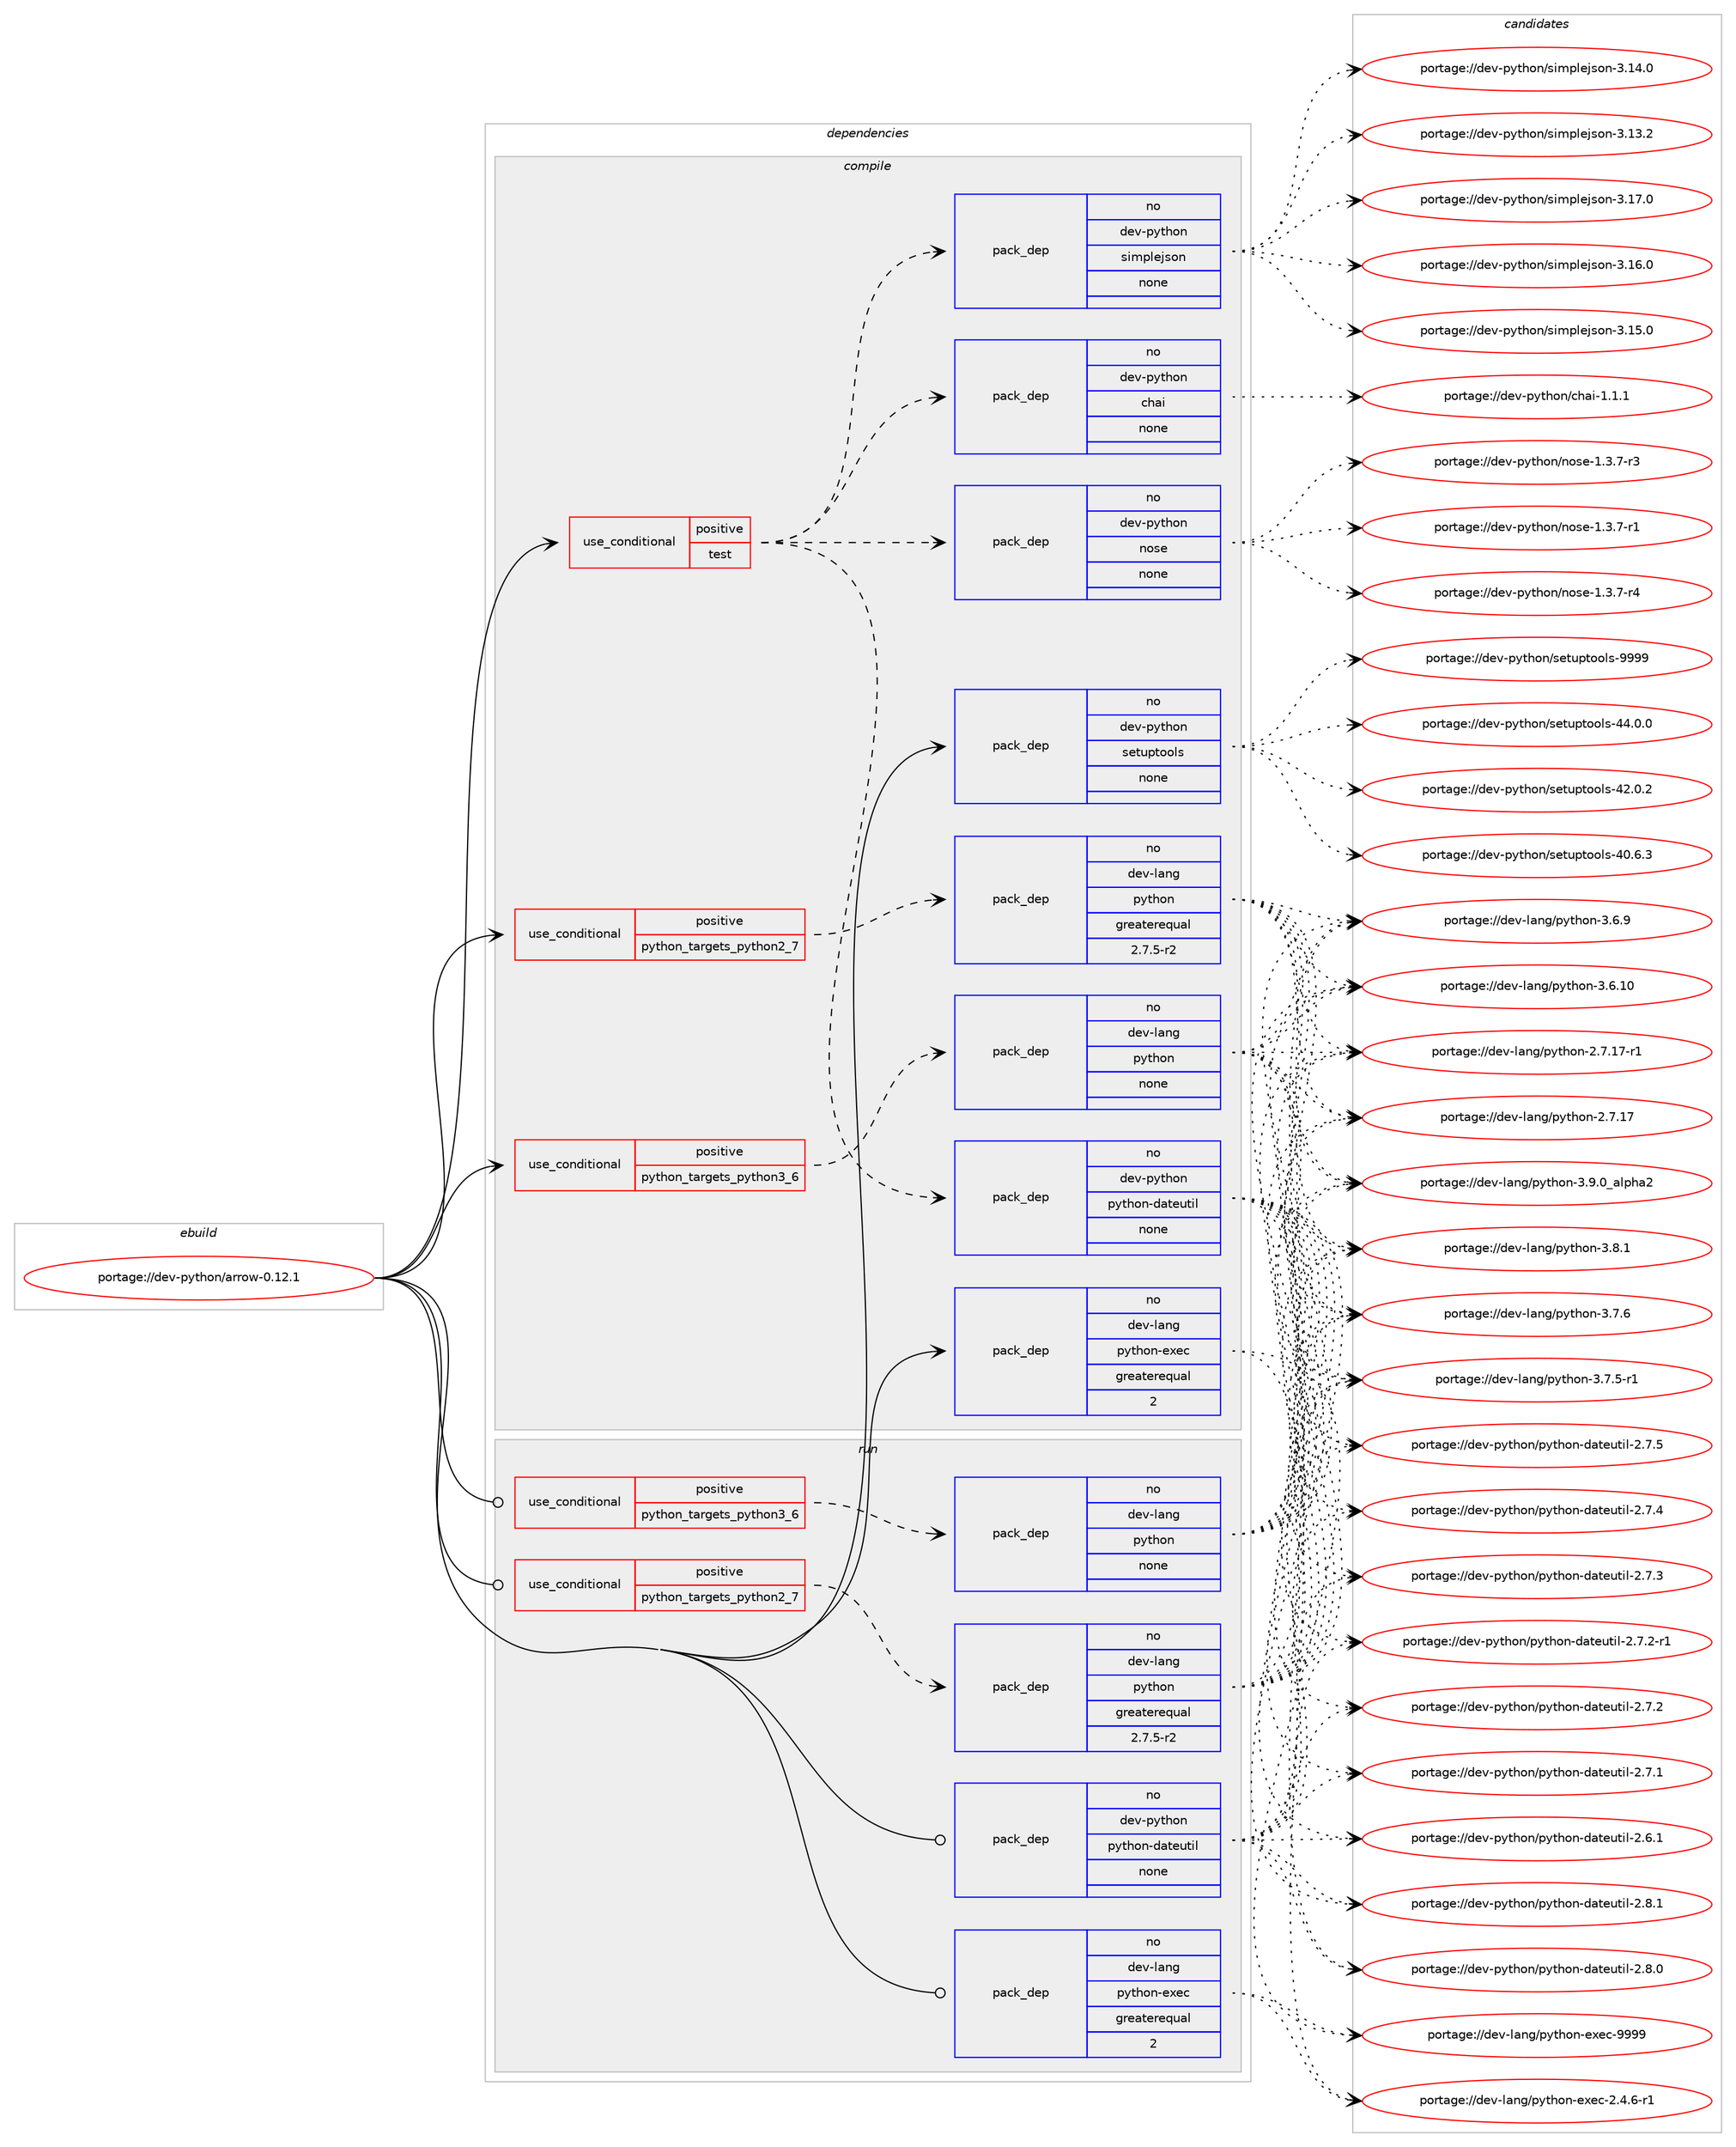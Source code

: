 digraph prolog {

# *************
# Graph options
# *************

newrank=true;
concentrate=true;
compound=true;
graph [rankdir=LR,fontname=Helvetica,fontsize=10,ranksep=1.5];#, ranksep=2.5, nodesep=0.2];
edge  [arrowhead=vee];
node  [fontname=Helvetica,fontsize=10];

# **********
# The ebuild
# **********

subgraph cluster_leftcol {
color=gray;
label=<<i>ebuild</i>>;
id [label="portage://dev-python/arrow-0.12.1", color=red, width=4, href="../dev-python/arrow-0.12.1.svg"];
}

# ****************
# The dependencies
# ****************

subgraph cluster_midcol {
color=gray;
label=<<i>dependencies</i>>;
subgraph cluster_compile {
fillcolor="#eeeeee";
style=filled;
label=<<i>compile</i>>;
subgraph cond118944 {
dependency471407 [label=<<TABLE BORDER="0" CELLBORDER="1" CELLSPACING="0" CELLPADDING="4"><TR><TD ROWSPAN="3" CELLPADDING="10">use_conditional</TD></TR><TR><TD>positive</TD></TR><TR><TD>python_targets_python2_7</TD></TR></TABLE>>, shape=none, color=red];
subgraph pack347448 {
dependency471408 [label=<<TABLE BORDER="0" CELLBORDER="1" CELLSPACING="0" CELLPADDING="4" WIDTH="220"><TR><TD ROWSPAN="6" CELLPADDING="30">pack_dep</TD></TR><TR><TD WIDTH="110">no</TD></TR><TR><TD>dev-lang</TD></TR><TR><TD>python</TD></TR><TR><TD>greaterequal</TD></TR><TR><TD>2.7.5-r2</TD></TR></TABLE>>, shape=none, color=blue];
}
dependency471407:e -> dependency471408:w [weight=20,style="dashed",arrowhead="vee"];
}
id:e -> dependency471407:w [weight=20,style="solid",arrowhead="vee"];
subgraph cond118945 {
dependency471409 [label=<<TABLE BORDER="0" CELLBORDER="1" CELLSPACING="0" CELLPADDING="4"><TR><TD ROWSPAN="3" CELLPADDING="10">use_conditional</TD></TR><TR><TD>positive</TD></TR><TR><TD>python_targets_python3_6</TD></TR></TABLE>>, shape=none, color=red];
subgraph pack347449 {
dependency471410 [label=<<TABLE BORDER="0" CELLBORDER="1" CELLSPACING="0" CELLPADDING="4" WIDTH="220"><TR><TD ROWSPAN="6" CELLPADDING="30">pack_dep</TD></TR><TR><TD WIDTH="110">no</TD></TR><TR><TD>dev-lang</TD></TR><TR><TD>python</TD></TR><TR><TD>none</TD></TR><TR><TD></TD></TR></TABLE>>, shape=none, color=blue];
}
dependency471409:e -> dependency471410:w [weight=20,style="dashed",arrowhead="vee"];
}
id:e -> dependency471409:w [weight=20,style="solid",arrowhead="vee"];
subgraph cond118946 {
dependency471411 [label=<<TABLE BORDER="0" CELLBORDER="1" CELLSPACING="0" CELLPADDING="4"><TR><TD ROWSPAN="3" CELLPADDING="10">use_conditional</TD></TR><TR><TD>positive</TD></TR><TR><TD>test</TD></TR></TABLE>>, shape=none, color=red];
subgraph pack347450 {
dependency471412 [label=<<TABLE BORDER="0" CELLBORDER="1" CELLSPACING="0" CELLPADDING="4" WIDTH="220"><TR><TD ROWSPAN="6" CELLPADDING="30">pack_dep</TD></TR><TR><TD WIDTH="110">no</TD></TR><TR><TD>dev-python</TD></TR><TR><TD>nose</TD></TR><TR><TD>none</TD></TR><TR><TD></TD></TR></TABLE>>, shape=none, color=blue];
}
dependency471411:e -> dependency471412:w [weight=20,style="dashed",arrowhead="vee"];
subgraph pack347451 {
dependency471413 [label=<<TABLE BORDER="0" CELLBORDER="1" CELLSPACING="0" CELLPADDING="4" WIDTH="220"><TR><TD ROWSPAN="6" CELLPADDING="30">pack_dep</TD></TR><TR><TD WIDTH="110">no</TD></TR><TR><TD>dev-python</TD></TR><TR><TD>chai</TD></TR><TR><TD>none</TD></TR><TR><TD></TD></TR></TABLE>>, shape=none, color=blue];
}
dependency471411:e -> dependency471413:w [weight=20,style="dashed",arrowhead="vee"];
subgraph pack347452 {
dependency471414 [label=<<TABLE BORDER="0" CELLBORDER="1" CELLSPACING="0" CELLPADDING="4" WIDTH="220"><TR><TD ROWSPAN="6" CELLPADDING="30">pack_dep</TD></TR><TR><TD WIDTH="110">no</TD></TR><TR><TD>dev-python</TD></TR><TR><TD>simplejson</TD></TR><TR><TD>none</TD></TR><TR><TD></TD></TR></TABLE>>, shape=none, color=blue];
}
dependency471411:e -> dependency471414:w [weight=20,style="dashed",arrowhead="vee"];
subgraph pack347453 {
dependency471415 [label=<<TABLE BORDER="0" CELLBORDER="1" CELLSPACING="0" CELLPADDING="4" WIDTH="220"><TR><TD ROWSPAN="6" CELLPADDING="30">pack_dep</TD></TR><TR><TD WIDTH="110">no</TD></TR><TR><TD>dev-python</TD></TR><TR><TD>python-dateutil</TD></TR><TR><TD>none</TD></TR><TR><TD></TD></TR></TABLE>>, shape=none, color=blue];
}
dependency471411:e -> dependency471415:w [weight=20,style="dashed",arrowhead="vee"];
}
id:e -> dependency471411:w [weight=20,style="solid",arrowhead="vee"];
subgraph pack347454 {
dependency471416 [label=<<TABLE BORDER="0" CELLBORDER="1" CELLSPACING="0" CELLPADDING="4" WIDTH="220"><TR><TD ROWSPAN="6" CELLPADDING="30">pack_dep</TD></TR><TR><TD WIDTH="110">no</TD></TR><TR><TD>dev-lang</TD></TR><TR><TD>python-exec</TD></TR><TR><TD>greaterequal</TD></TR><TR><TD>2</TD></TR></TABLE>>, shape=none, color=blue];
}
id:e -> dependency471416:w [weight=20,style="solid",arrowhead="vee"];
subgraph pack347455 {
dependency471417 [label=<<TABLE BORDER="0" CELLBORDER="1" CELLSPACING="0" CELLPADDING="4" WIDTH="220"><TR><TD ROWSPAN="6" CELLPADDING="30">pack_dep</TD></TR><TR><TD WIDTH="110">no</TD></TR><TR><TD>dev-python</TD></TR><TR><TD>setuptools</TD></TR><TR><TD>none</TD></TR><TR><TD></TD></TR></TABLE>>, shape=none, color=blue];
}
id:e -> dependency471417:w [weight=20,style="solid",arrowhead="vee"];
}
subgraph cluster_compileandrun {
fillcolor="#eeeeee";
style=filled;
label=<<i>compile and run</i>>;
}
subgraph cluster_run {
fillcolor="#eeeeee";
style=filled;
label=<<i>run</i>>;
subgraph cond118947 {
dependency471418 [label=<<TABLE BORDER="0" CELLBORDER="1" CELLSPACING="0" CELLPADDING="4"><TR><TD ROWSPAN="3" CELLPADDING="10">use_conditional</TD></TR><TR><TD>positive</TD></TR><TR><TD>python_targets_python2_7</TD></TR></TABLE>>, shape=none, color=red];
subgraph pack347456 {
dependency471419 [label=<<TABLE BORDER="0" CELLBORDER="1" CELLSPACING="0" CELLPADDING="4" WIDTH="220"><TR><TD ROWSPAN="6" CELLPADDING="30">pack_dep</TD></TR><TR><TD WIDTH="110">no</TD></TR><TR><TD>dev-lang</TD></TR><TR><TD>python</TD></TR><TR><TD>greaterequal</TD></TR><TR><TD>2.7.5-r2</TD></TR></TABLE>>, shape=none, color=blue];
}
dependency471418:e -> dependency471419:w [weight=20,style="dashed",arrowhead="vee"];
}
id:e -> dependency471418:w [weight=20,style="solid",arrowhead="odot"];
subgraph cond118948 {
dependency471420 [label=<<TABLE BORDER="0" CELLBORDER="1" CELLSPACING="0" CELLPADDING="4"><TR><TD ROWSPAN="3" CELLPADDING="10">use_conditional</TD></TR><TR><TD>positive</TD></TR><TR><TD>python_targets_python3_6</TD></TR></TABLE>>, shape=none, color=red];
subgraph pack347457 {
dependency471421 [label=<<TABLE BORDER="0" CELLBORDER="1" CELLSPACING="0" CELLPADDING="4" WIDTH="220"><TR><TD ROWSPAN="6" CELLPADDING="30">pack_dep</TD></TR><TR><TD WIDTH="110">no</TD></TR><TR><TD>dev-lang</TD></TR><TR><TD>python</TD></TR><TR><TD>none</TD></TR><TR><TD></TD></TR></TABLE>>, shape=none, color=blue];
}
dependency471420:e -> dependency471421:w [weight=20,style="dashed",arrowhead="vee"];
}
id:e -> dependency471420:w [weight=20,style="solid",arrowhead="odot"];
subgraph pack347458 {
dependency471422 [label=<<TABLE BORDER="0" CELLBORDER="1" CELLSPACING="0" CELLPADDING="4" WIDTH="220"><TR><TD ROWSPAN="6" CELLPADDING="30">pack_dep</TD></TR><TR><TD WIDTH="110">no</TD></TR><TR><TD>dev-lang</TD></TR><TR><TD>python-exec</TD></TR><TR><TD>greaterequal</TD></TR><TR><TD>2</TD></TR></TABLE>>, shape=none, color=blue];
}
id:e -> dependency471422:w [weight=20,style="solid",arrowhead="odot"];
subgraph pack347459 {
dependency471423 [label=<<TABLE BORDER="0" CELLBORDER="1" CELLSPACING="0" CELLPADDING="4" WIDTH="220"><TR><TD ROWSPAN="6" CELLPADDING="30">pack_dep</TD></TR><TR><TD WIDTH="110">no</TD></TR><TR><TD>dev-python</TD></TR><TR><TD>python-dateutil</TD></TR><TR><TD>none</TD></TR><TR><TD></TD></TR></TABLE>>, shape=none, color=blue];
}
id:e -> dependency471423:w [weight=20,style="solid",arrowhead="odot"];
}
}

# **************
# The candidates
# **************

subgraph cluster_choices {
rank=same;
color=gray;
label=<<i>candidates</i>>;

subgraph choice347448 {
color=black;
nodesep=1;
choice10010111845108971101034711212111610411111045514657464895971081121049750 [label="portage://dev-lang/python-3.9.0_alpha2", color=red, width=4,href="../dev-lang/python-3.9.0_alpha2.svg"];
choice100101118451089711010347112121116104111110455146564649 [label="portage://dev-lang/python-3.8.1", color=red, width=4,href="../dev-lang/python-3.8.1.svg"];
choice100101118451089711010347112121116104111110455146554654 [label="portage://dev-lang/python-3.7.6", color=red, width=4,href="../dev-lang/python-3.7.6.svg"];
choice1001011184510897110103471121211161041111104551465546534511449 [label="portage://dev-lang/python-3.7.5-r1", color=red, width=4,href="../dev-lang/python-3.7.5-r1.svg"];
choice100101118451089711010347112121116104111110455146544657 [label="portage://dev-lang/python-3.6.9", color=red, width=4,href="../dev-lang/python-3.6.9.svg"];
choice10010111845108971101034711212111610411111045514654464948 [label="portage://dev-lang/python-3.6.10", color=red, width=4,href="../dev-lang/python-3.6.10.svg"];
choice100101118451089711010347112121116104111110455046554649554511449 [label="portage://dev-lang/python-2.7.17-r1", color=red, width=4,href="../dev-lang/python-2.7.17-r1.svg"];
choice10010111845108971101034711212111610411111045504655464955 [label="portage://dev-lang/python-2.7.17", color=red, width=4,href="../dev-lang/python-2.7.17.svg"];
dependency471408:e -> choice10010111845108971101034711212111610411111045514657464895971081121049750:w [style=dotted,weight="100"];
dependency471408:e -> choice100101118451089711010347112121116104111110455146564649:w [style=dotted,weight="100"];
dependency471408:e -> choice100101118451089711010347112121116104111110455146554654:w [style=dotted,weight="100"];
dependency471408:e -> choice1001011184510897110103471121211161041111104551465546534511449:w [style=dotted,weight="100"];
dependency471408:e -> choice100101118451089711010347112121116104111110455146544657:w [style=dotted,weight="100"];
dependency471408:e -> choice10010111845108971101034711212111610411111045514654464948:w [style=dotted,weight="100"];
dependency471408:e -> choice100101118451089711010347112121116104111110455046554649554511449:w [style=dotted,weight="100"];
dependency471408:e -> choice10010111845108971101034711212111610411111045504655464955:w [style=dotted,weight="100"];
}
subgraph choice347449 {
color=black;
nodesep=1;
choice10010111845108971101034711212111610411111045514657464895971081121049750 [label="portage://dev-lang/python-3.9.0_alpha2", color=red, width=4,href="../dev-lang/python-3.9.0_alpha2.svg"];
choice100101118451089711010347112121116104111110455146564649 [label="portage://dev-lang/python-3.8.1", color=red, width=4,href="../dev-lang/python-3.8.1.svg"];
choice100101118451089711010347112121116104111110455146554654 [label="portage://dev-lang/python-3.7.6", color=red, width=4,href="../dev-lang/python-3.7.6.svg"];
choice1001011184510897110103471121211161041111104551465546534511449 [label="portage://dev-lang/python-3.7.5-r1", color=red, width=4,href="../dev-lang/python-3.7.5-r1.svg"];
choice100101118451089711010347112121116104111110455146544657 [label="portage://dev-lang/python-3.6.9", color=red, width=4,href="../dev-lang/python-3.6.9.svg"];
choice10010111845108971101034711212111610411111045514654464948 [label="portage://dev-lang/python-3.6.10", color=red, width=4,href="../dev-lang/python-3.6.10.svg"];
choice100101118451089711010347112121116104111110455046554649554511449 [label="portage://dev-lang/python-2.7.17-r1", color=red, width=4,href="../dev-lang/python-2.7.17-r1.svg"];
choice10010111845108971101034711212111610411111045504655464955 [label="portage://dev-lang/python-2.7.17", color=red, width=4,href="../dev-lang/python-2.7.17.svg"];
dependency471410:e -> choice10010111845108971101034711212111610411111045514657464895971081121049750:w [style=dotted,weight="100"];
dependency471410:e -> choice100101118451089711010347112121116104111110455146564649:w [style=dotted,weight="100"];
dependency471410:e -> choice100101118451089711010347112121116104111110455146554654:w [style=dotted,weight="100"];
dependency471410:e -> choice1001011184510897110103471121211161041111104551465546534511449:w [style=dotted,weight="100"];
dependency471410:e -> choice100101118451089711010347112121116104111110455146544657:w [style=dotted,weight="100"];
dependency471410:e -> choice10010111845108971101034711212111610411111045514654464948:w [style=dotted,weight="100"];
dependency471410:e -> choice100101118451089711010347112121116104111110455046554649554511449:w [style=dotted,weight="100"];
dependency471410:e -> choice10010111845108971101034711212111610411111045504655464955:w [style=dotted,weight="100"];
}
subgraph choice347450 {
color=black;
nodesep=1;
choice10010111845112121116104111110471101111151014549465146554511452 [label="portage://dev-python/nose-1.3.7-r4", color=red, width=4,href="../dev-python/nose-1.3.7-r4.svg"];
choice10010111845112121116104111110471101111151014549465146554511451 [label="portage://dev-python/nose-1.3.7-r3", color=red, width=4,href="../dev-python/nose-1.3.7-r3.svg"];
choice10010111845112121116104111110471101111151014549465146554511449 [label="portage://dev-python/nose-1.3.7-r1", color=red, width=4,href="../dev-python/nose-1.3.7-r1.svg"];
dependency471412:e -> choice10010111845112121116104111110471101111151014549465146554511452:w [style=dotted,weight="100"];
dependency471412:e -> choice10010111845112121116104111110471101111151014549465146554511451:w [style=dotted,weight="100"];
dependency471412:e -> choice10010111845112121116104111110471101111151014549465146554511449:w [style=dotted,weight="100"];
}
subgraph choice347451 {
color=black;
nodesep=1;
choice10010111845112121116104111110479910497105454946494649 [label="portage://dev-python/chai-1.1.1", color=red, width=4,href="../dev-python/chai-1.1.1.svg"];
dependency471413:e -> choice10010111845112121116104111110479910497105454946494649:w [style=dotted,weight="100"];
}
subgraph choice347452 {
color=black;
nodesep=1;
choice100101118451121211161041111104711510510911210810110611511111045514649554648 [label="portage://dev-python/simplejson-3.17.0", color=red, width=4,href="../dev-python/simplejson-3.17.0.svg"];
choice100101118451121211161041111104711510510911210810110611511111045514649544648 [label="portage://dev-python/simplejson-3.16.0", color=red, width=4,href="../dev-python/simplejson-3.16.0.svg"];
choice100101118451121211161041111104711510510911210810110611511111045514649534648 [label="portage://dev-python/simplejson-3.15.0", color=red, width=4,href="../dev-python/simplejson-3.15.0.svg"];
choice100101118451121211161041111104711510510911210810110611511111045514649524648 [label="portage://dev-python/simplejson-3.14.0", color=red, width=4,href="../dev-python/simplejson-3.14.0.svg"];
choice100101118451121211161041111104711510510911210810110611511111045514649514650 [label="portage://dev-python/simplejson-3.13.2", color=red, width=4,href="../dev-python/simplejson-3.13.2.svg"];
dependency471414:e -> choice100101118451121211161041111104711510510911210810110611511111045514649554648:w [style=dotted,weight="100"];
dependency471414:e -> choice100101118451121211161041111104711510510911210810110611511111045514649544648:w [style=dotted,weight="100"];
dependency471414:e -> choice100101118451121211161041111104711510510911210810110611511111045514649534648:w [style=dotted,weight="100"];
dependency471414:e -> choice100101118451121211161041111104711510510911210810110611511111045514649524648:w [style=dotted,weight="100"];
dependency471414:e -> choice100101118451121211161041111104711510510911210810110611511111045514649514650:w [style=dotted,weight="100"];
}
subgraph choice347453 {
color=black;
nodesep=1;
choice10010111845112121116104111110471121211161041111104510097116101117116105108455046564649 [label="portage://dev-python/python-dateutil-2.8.1", color=red, width=4,href="../dev-python/python-dateutil-2.8.1.svg"];
choice10010111845112121116104111110471121211161041111104510097116101117116105108455046564648 [label="portage://dev-python/python-dateutil-2.8.0", color=red, width=4,href="../dev-python/python-dateutil-2.8.0.svg"];
choice10010111845112121116104111110471121211161041111104510097116101117116105108455046554653 [label="portage://dev-python/python-dateutil-2.7.5", color=red, width=4,href="../dev-python/python-dateutil-2.7.5.svg"];
choice10010111845112121116104111110471121211161041111104510097116101117116105108455046554652 [label="portage://dev-python/python-dateutil-2.7.4", color=red, width=4,href="../dev-python/python-dateutil-2.7.4.svg"];
choice10010111845112121116104111110471121211161041111104510097116101117116105108455046554651 [label="portage://dev-python/python-dateutil-2.7.3", color=red, width=4,href="../dev-python/python-dateutil-2.7.3.svg"];
choice100101118451121211161041111104711212111610411111045100971161011171161051084550465546504511449 [label="portage://dev-python/python-dateutil-2.7.2-r1", color=red, width=4,href="../dev-python/python-dateutil-2.7.2-r1.svg"];
choice10010111845112121116104111110471121211161041111104510097116101117116105108455046554650 [label="portage://dev-python/python-dateutil-2.7.2", color=red, width=4,href="../dev-python/python-dateutil-2.7.2.svg"];
choice10010111845112121116104111110471121211161041111104510097116101117116105108455046554649 [label="portage://dev-python/python-dateutil-2.7.1", color=red, width=4,href="../dev-python/python-dateutil-2.7.1.svg"];
choice10010111845112121116104111110471121211161041111104510097116101117116105108455046544649 [label="portage://dev-python/python-dateutil-2.6.1", color=red, width=4,href="../dev-python/python-dateutil-2.6.1.svg"];
dependency471415:e -> choice10010111845112121116104111110471121211161041111104510097116101117116105108455046564649:w [style=dotted,weight="100"];
dependency471415:e -> choice10010111845112121116104111110471121211161041111104510097116101117116105108455046564648:w [style=dotted,weight="100"];
dependency471415:e -> choice10010111845112121116104111110471121211161041111104510097116101117116105108455046554653:w [style=dotted,weight="100"];
dependency471415:e -> choice10010111845112121116104111110471121211161041111104510097116101117116105108455046554652:w [style=dotted,weight="100"];
dependency471415:e -> choice10010111845112121116104111110471121211161041111104510097116101117116105108455046554651:w [style=dotted,weight="100"];
dependency471415:e -> choice100101118451121211161041111104711212111610411111045100971161011171161051084550465546504511449:w [style=dotted,weight="100"];
dependency471415:e -> choice10010111845112121116104111110471121211161041111104510097116101117116105108455046554650:w [style=dotted,weight="100"];
dependency471415:e -> choice10010111845112121116104111110471121211161041111104510097116101117116105108455046554649:w [style=dotted,weight="100"];
dependency471415:e -> choice10010111845112121116104111110471121211161041111104510097116101117116105108455046544649:w [style=dotted,weight="100"];
}
subgraph choice347454 {
color=black;
nodesep=1;
choice10010111845108971101034711212111610411111045101120101994557575757 [label="portage://dev-lang/python-exec-9999", color=red, width=4,href="../dev-lang/python-exec-9999.svg"];
choice10010111845108971101034711212111610411111045101120101994550465246544511449 [label="portage://dev-lang/python-exec-2.4.6-r1", color=red, width=4,href="../dev-lang/python-exec-2.4.6-r1.svg"];
dependency471416:e -> choice10010111845108971101034711212111610411111045101120101994557575757:w [style=dotted,weight="100"];
dependency471416:e -> choice10010111845108971101034711212111610411111045101120101994550465246544511449:w [style=dotted,weight="100"];
}
subgraph choice347455 {
color=black;
nodesep=1;
choice10010111845112121116104111110471151011161171121161111111081154557575757 [label="portage://dev-python/setuptools-9999", color=red, width=4,href="../dev-python/setuptools-9999.svg"];
choice100101118451121211161041111104711510111611711211611111110811545525246484648 [label="portage://dev-python/setuptools-44.0.0", color=red, width=4,href="../dev-python/setuptools-44.0.0.svg"];
choice100101118451121211161041111104711510111611711211611111110811545525046484650 [label="portage://dev-python/setuptools-42.0.2", color=red, width=4,href="../dev-python/setuptools-42.0.2.svg"];
choice100101118451121211161041111104711510111611711211611111110811545524846544651 [label="portage://dev-python/setuptools-40.6.3", color=red, width=4,href="../dev-python/setuptools-40.6.3.svg"];
dependency471417:e -> choice10010111845112121116104111110471151011161171121161111111081154557575757:w [style=dotted,weight="100"];
dependency471417:e -> choice100101118451121211161041111104711510111611711211611111110811545525246484648:w [style=dotted,weight="100"];
dependency471417:e -> choice100101118451121211161041111104711510111611711211611111110811545525046484650:w [style=dotted,weight="100"];
dependency471417:e -> choice100101118451121211161041111104711510111611711211611111110811545524846544651:w [style=dotted,weight="100"];
}
subgraph choice347456 {
color=black;
nodesep=1;
choice10010111845108971101034711212111610411111045514657464895971081121049750 [label="portage://dev-lang/python-3.9.0_alpha2", color=red, width=4,href="../dev-lang/python-3.9.0_alpha2.svg"];
choice100101118451089711010347112121116104111110455146564649 [label="portage://dev-lang/python-3.8.1", color=red, width=4,href="../dev-lang/python-3.8.1.svg"];
choice100101118451089711010347112121116104111110455146554654 [label="portage://dev-lang/python-3.7.6", color=red, width=4,href="../dev-lang/python-3.7.6.svg"];
choice1001011184510897110103471121211161041111104551465546534511449 [label="portage://dev-lang/python-3.7.5-r1", color=red, width=4,href="../dev-lang/python-3.7.5-r1.svg"];
choice100101118451089711010347112121116104111110455146544657 [label="portage://dev-lang/python-3.6.9", color=red, width=4,href="../dev-lang/python-3.6.9.svg"];
choice10010111845108971101034711212111610411111045514654464948 [label="portage://dev-lang/python-3.6.10", color=red, width=4,href="../dev-lang/python-3.6.10.svg"];
choice100101118451089711010347112121116104111110455046554649554511449 [label="portage://dev-lang/python-2.7.17-r1", color=red, width=4,href="../dev-lang/python-2.7.17-r1.svg"];
choice10010111845108971101034711212111610411111045504655464955 [label="portage://dev-lang/python-2.7.17", color=red, width=4,href="../dev-lang/python-2.7.17.svg"];
dependency471419:e -> choice10010111845108971101034711212111610411111045514657464895971081121049750:w [style=dotted,weight="100"];
dependency471419:e -> choice100101118451089711010347112121116104111110455146564649:w [style=dotted,weight="100"];
dependency471419:e -> choice100101118451089711010347112121116104111110455146554654:w [style=dotted,weight="100"];
dependency471419:e -> choice1001011184510897110103471121211161041111104551465546534511449:w [style=dotted,weight="100"];
dependency471419:e -> choice100101118451089711010347112121116104111110455146544657:w [style=dotted,weight="100"];
dependency471419:e -> choice10010111845108971101034711212111610411111045514654464948:w [style=dotted,weight="100"];
dependency471419:e -> choice100101118451089711010347112121116104111110455046554649554511449:w [style=dotted,weight="100"];
dependency471419:e -> choice10010111845108971101034711212111610411111045504655464955:w [style=dotted,weight="100"];
}
subgraph choice347457 {
color=black;
nodesep=1;
choice10010111845108971101034711212111610411111045514657464895971081121049750 [label="portage://dev-lang/python-3.9.0_alpha2", color=red, width=4,href="../dev-lang/python-3.9.0_alpha2.svg"];
choice100101118451089711010347112121116104111110455146564649 [label="portage://dev-lang/python-3.8.1", color=red, width=4,href="../dev-lang/python-3.8.1.svg"];
choice100101118451089711010347112121116104111110455146554654 [label="portage://dev-lang/python-3.7.6", color=red, width=4,href="../dev-lang/python-3.7.6.svg"];
choice1001011184510897110103471121211161041111104551465546534511449 [label="portage://dev-lang/python-3.7.5-r1", color=red, width=4,href="../dev-lang/python-3.7.5-r1.svg"];
choice100101118451089711010347112121116104111110455146544657 [label="portage://dev-lang/python-3.6.9", color=red, width=4,href="../dev-lang/python-3.6.9.svg"];
choice10010111845108971101034711212111610411111045514654464948 [label="portage://dev-lang/python-3.6.10", color=red, width=4,href="../dev-lang/python-3.6.10.svg"];
choice100101118451089711010347112121116104111110455046554649554511449 [label="portage://dev-lang/python-2.7.17-r1", color=red, width=4,href="../dev-lang/python-2.7.17-r1.svg"];
choice10010111845108971101034711212111610411111045504655464955 [label="portage://dev-lang/python-2.7.17", color=red, width=4,href="../dev-lang/python-2.7.17.svg"];
dependency471421:e -> choice10010111845108971101034711212111610411111045514657464895971081121049750:w [style=dotted,weight="100"];
dependency471421:e -> choice100101118451089711010347112121116104111110455146564649:w [style=dotted,weight="100"];
dependency471421:e -> choice100101118451089711010347112121116104111110455146554654:w [style=dotted,weight="100"];
dependency471421:e -> choice1001011184510897110103471121211161041111104551465546534511449:w [style=dotted,weight="100"];
dependency471421:e -> choice100101118451089711010347112121116104111110455146544657:w [style=dotted,weight="100"];
dependency471421:e -> choice10010111845108971101034711212111610411111045514654464948:w [style=dotted,weight="100"];
dependency471421:e -> choice100101118451089711010347112121116104111110455046554649554511449:w [style=dotted,weight="100"];
dependency471421:e -> choice10010111845108971101034711212111610411111045504655464955:w [style=dotted,weight="100"];
}
subgraph choice347458 {
color=black;
nodesep=1;
choice10010111845108971101034711212111610411111045101120101994557575757 [label="portage://dev-lang/python-exec-9999", color=red, width=4,href="../dev-lang/python-exec-9999.svg"];
choice10010111845108971101034711212111610411111045101120101994550465246544511449 [label="portage://dev-lang/python-exec-2.4.6-r1", color=red, width=4,href="../dev-lang/python-exec-2.4.6-r1.svg"];
dependency471422:e -> choice10010111845108971101034711212111610411111045101120101994557575757:w [style=dotted,weight="100"];
dependency471422:e -> choice10010111845108971101034711212111610411111045101120101994550465246544511449:w [style=dotted,weight="100"];
}
subgraph choice347459 {
color=black;
nodesep=1;
choice10010111845112121116104111110471121211161041111104510097116101117116105108455046564649 [label="portage://dev-python/python-dateutil-2.8.1", color=red, width=4,href="../dev-python/python-dateutil-2.8.1.svg"];
choice10010111845112121116104111110471121211161041111104510097116101117116105108455046564648 [label="portage://dev-python/python-dateutil-2.8.0", color=red, width=4,href="../dev-python/python-dateutil-2.8.0.svg"];
choice10010111845112121116104111110471121211161041111104510097116101117116105108455046554653 [label="portage://dev-python/python-dateutil-2.7.5", color=red, width=4,href="../dev-python/python-dateutil-2.7.5.svg"];
choice10010111845112121116104111110471121211161041111104510097116101117116105108455046554652 [label="portage://dev-python/python-dateutil-2.7.4", color=red, width=4,href="../dev-python/python-dateutil-2.7.4.svg"];
choice10010111845112121116104111110471121211161041111104510097116101117116105108455046554651 [label="portage://dev-python/python-dateutil-2.7.3", color=red, width=4,href="../dev-python/python-dateutil-2.7.3.svg"];
choice100101118451121211161041111104711212111610411111045100971161011171161051084550465546504511449 [label="portage://dev-python/python-dateutil-2.7.2-r1", color=red, width=4,href="../dev-python/python-dateutil-2.7.2-r1.svg"];
choice10010111845112121116104111110471121211161041111104510097116101117116105108455046554650 [label="portage://dev-python/python-dateutil-2.7.2", color=red, width=4,href="../dev-python/python-dateutil-2.7.2.svg"];
choice10010111845112121116104111110471121211161041111104510097116101117116105108455046554649 [label="portage://dev-python/python-dateutil-2.7.1", color=red, width=4,href="../dev-python/python-dateutil-2.7.1.svg"];
choice10010111845112121116104111110471121211161041111104510097116101117116105108455046544649 [label="portage://dev-python/python-dateutil-2.6.1", color=red, width=4,href="../dev-python/python-dateutil-2.6.1.svg"];
dependency471423:e -> choice10010111845112121116104111110471121211161041111104510097116101117116105108455046564649:w [style=dotted,weight="100"];
dependency471423:e -> choice10010111845112121116104111110471121211161041111104510097116101117116105108455046564648:w [style=dotted,weight="100"];
dependency471423:e -> choice10010111845112121116104111110471121211161041111104510097116101117116105108455046554653:w [style=dotted,weight="100"];
dependency471423:e -> choice10010111845112121116104111110471121211161041111104510097116101117116105108455046554652:w [style=dotted,weight="100"];
dependency471423:e -> choice10010111845112121116104111110471121211161041111104510097116101117116105108455046554651:w [style=dotted,weight="100"];
dependency471423:e -> choice100101118451121211161041111104711212111610411111045100971161011171161051084550465546504511449:w [style=dotted,weight="100"];
dependency471423:e -> choice10010111845112121116104111110471121211161041111104510097116101117116105108455046554650:w [style=dotted,weight="100"];
dependency471423:e -> choice10010111845112121116104111110471121211161041111104510097116101117116105108455046554649:w [style=dotted,weight="100"];
dependency471423:e -> choice10010111845112121116104111110471121211161041111104510097116101117116105108455046544649:w [style=dotted,weight="100"];
}
}

}
